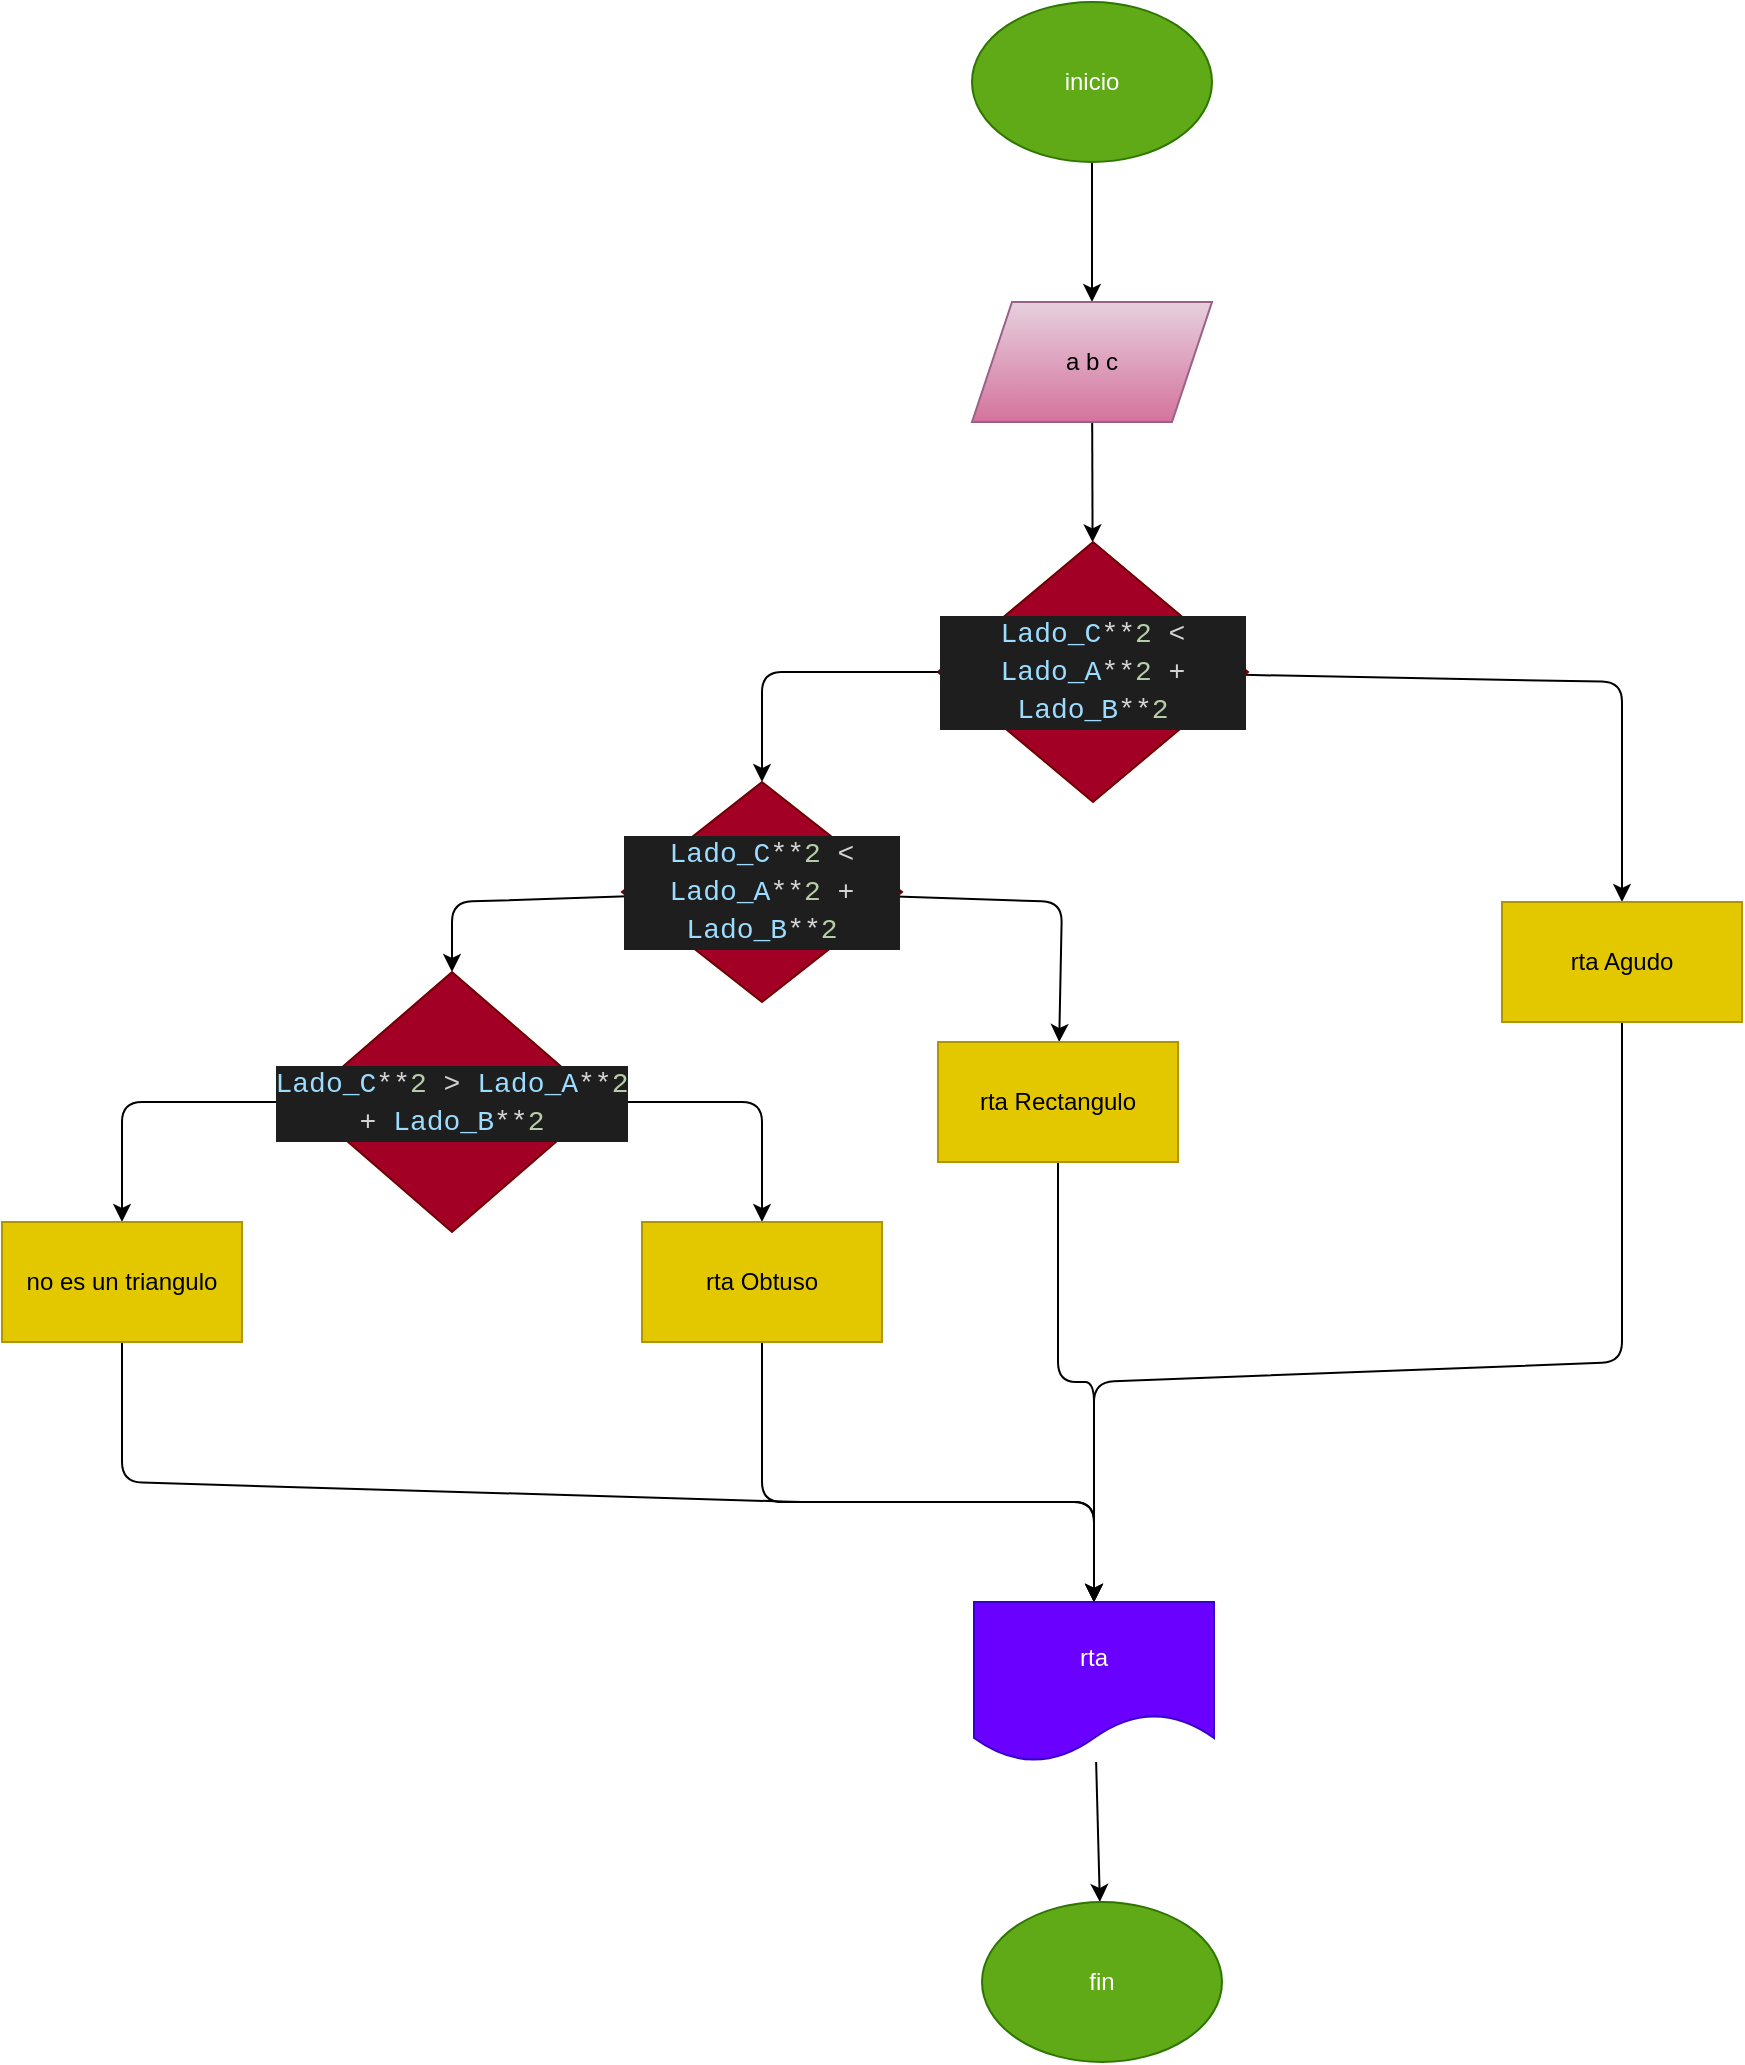 <mxfile>
    <diagram id="87UAZ_rI6F-EEQJ5ZE3l" name="Page-1">
        <mxGraphModel dx="1596" dy="568" grid="1" gridSize="10" guides="1" tooltips="1" connect="1" arrows="1" fold="1" page="1" pageScale="1" pageWidth="850" pageHeight="1100" math="0" shadow="0">
            <root>
                <mxCell id="0"/>
                <mxCell id="1" parent="0"/>
                <mxCell id="4" value="" style="edgeStyle=none;html=1;" edge="1" parent="1" source="2" target="3">
                    <mxGeometry relative="1" as="geometry"/>
                </mxCell>
                <mxCell id="2" value="inicio" style="ellipse;whiteSpace=wrap;html=1;fillColor=#60a917;fontColor=#ffffff;strokeColor=#2D7600;" vertex="1" parent="1">
                    <mxGeometry x="365" y="70" width="120" height="80" as="geometry"/>
                </mxCell>
                <mxCell id="14" style="edgeStyle=none;html=1;" edge="1" parent="1" source="3" target="5">
                    <mxGeometry relative="1" as="geometry"/>
                </mxCell>
                <mxCell id="3" value="a b c" style="shape=parallelogram;perimeter=parallelogramPerimeter;whiteSpace=wrap;html=1;fixedSize=1;fillColor=#e6d0de;gradientColor=#d5739d;strokeColor=#996185;" vertex="1" parent="1">
                    <mxGeometry x="365" y="220" width="120" height="60" as="geometry"/>
                </mxCell>
                <mxCell id="15" style="edgeStyle=none;html=1;entryX=0.5;entryY=0;entryDx=0;entryDy=0;" edge="1" parent="1" source="5" target="7">
                    <mxGeometry relative="1" as="geometry">
                        <Array as="points">
                            <mxPoint x="260" y="405"/>
                        </Array>
                    </mxGeometry>
                </mxCell>
                <mxCell id="16" style="edgeStyle=none;html=1;" edge="1" parent="1" source="5" target="6">
                    <mxGeometry relative="1" as="geometry">
                        <Array as="points">
                            <mxPoint x="690" y="410"/>
                        </Array>
                    </mxGeometry>
                </mxCell>
                <mxCell id="5" value="&lt;div style=&quot;color: rgb(212, 212, 212); background-color: rgb(30, 30, 30); font-family: Consolas, &amp;quot;Courier New&amp;quot;, monospace; font-size: 14px; line-height: 19px;&quot;&gt;&lt;span style=&quot;color: #9cdcfe;&quot;&gt;Lado_C&lt;/span&gt;**&lt;span style=&quot;color: #b5cea8;&quot;&gt;2&lt;/span&gt; &amp;lt; &lt;span style=&quot;color: #9cdcfe;&quot;&gt;Lado_A&lt;/span&gt;**&lt;span style=&quot;color: #b5cea8;&quot;&gt;2&lt;/span&gt; + &lt;span style=&quot;color: #9cdcfe;&quot;&gt;Lado_B&lt;/span&gt;**&lt;span style=&quot;color: #b5cea8;&quot;&gt;2&lt;/span&gt;&lt;/div&gt;" style="rhombus;whiteSpace=wrap;html=1;fillColor=#a20025;fontColor=#ffffff;strokeColor=#6F0000;" vertex="1" parent="1">
                    <mxGeometry x="348" y="340" width="155" height="130" as="geometry"/>
                </mxCell>
                <mxCell id="24" style="edgeStyle=none;html=1;entryX=0.5;entryY=0;entryDx=0;entryDy=0;" edge="1" parent="1" source="6" target="12">
                    <mxGeometry relative="1" as="geometry">
                        <Array as="points">
                            <mxPoint x="690" y="750"/>
                            <mxPoint x="426" y="760"/>
                        </Array>
                    </mxGeometry>
                </mxCell>
                <mxCell id="6" value="rta Agudo" style="rounded=0;whiteSpace=wrap;html=1;fillColor=#e3c800;fontColor=#000000;strokeColor=#B09500;" vertex="1" parent="1">
                    <mxGeometry x="630" y="520" width="120" height="60" as="geometry"/>
                </mxCell>
                <mxCell id="17" style="edgeStyle=none;html=1;" edge="1" parent="1" source="7" target="9">
                    <mxGeometry relative="1" as="geometry">
                        <Array as="points">
                            <mxPoint x="410" y="520"/>
                        </Array>
                    </mxGeometry>
                </mxCell>
                <mxCell id="18" style="edgeStyle=none;html=1;entryX=0.5;entryY=0;entryDx=0;entryDy=0;" edge="1" parent="1" source="7" target="8">
                    <mxGeometry relative="1" as="geometry">
                        <Array as="points">
                            <mxPoint x="105" y="520"/>
                        </Array>
                    </mxGeometry>
                </mxCell>
                <mxCell id="7" value="&lt;div style=&quot;color: rgb(212, 212, 212); background-color: rgb(30, 30, 30); font-family: Consolas, &amp;quot;Courier New&amp;quot;, monospace; font-size: 14px; line-height: 19px;&quot;&gt;&lt;span style=&quot;color: #9cdcfe;&quot;&gt;Lado_C&lt;/span&gt;**&lt;span style=&quot;color: #b5cea8;&quot;&gt;2&lt;/span&gt; &amp;lt; &lt;span style=&quot;color: #9cdcfe;&quot;&gt;Lado_A&lt;/span&gt;**&lt;span style=&quot;color: #b5cea8;&quot;&gt;2&lt;/span&gt; + &lt;span style=&quot;color: #9cdcfe;&quot;&gt;Lado_B&lt;/span&gt;**&lt;span style=&quot;color: #b5cea8;&quot;&gt;2&lt;/span&gt;&lt;/div&gt;" style="rhombus;whiteSpace=wrap;html=1;fillColor=#a20025;fontColor=#ffffff;strokeColor=#6F0000;" vertex="1" parent="1">
                    <mxGeometry x="190" y="460" width="140" height="110" as="geometry"/>
                </mxCell>
                <mxCell id="19" style="edgeStyle=none;html=1;" edge="1" parent="1" source="8" target="10">
                    <mxGeometry relative="1" as="geometry">
                        <Array as="points">
                            <mxPoint x="260" y="620"/>
                        </Array>
                    </mxGeometry>
                </mxCell>
                <mxCell id="20" style="edgeStyle=none;html=1;entryX=0.5;entryY=0;entryDx=0;entryDy=0;" edge="1" parent="1" source="8" target="11">
                    <mxGeometry relative="1" as="geometry">
                        <Array as="points">
                            <mxPoint x="-60" y="620"/>
                        </Array>
                    </mxGeometry>
                </mxCell>
                <mxCell id="8" value="&lt;div style=&quot;color: rgb(212, 212, 212); background-color: rgb(30, 30, 30); font-family: Consolas, &amp;quot;Courier New&amp;quot;, monospace; font-size: 14px; line-height: 19px;&quot;&gt;&lt;span style=&quot;color: #9cdcfe;&quot;&gt;Lado_C&lt;/span&gt;**&lt;span style=&quot;color: #b5cea8;&quot;&gt;2&lt;/span&gt;&amp;nbsp;&amp;gt;&amp;nbsp;&lt;span style=&quot;color: #9cdcfe;&quot;&gt;Lado_A&lt;/span&gt;**&lt;span style=&quot;color: #b5cea8;&quot;&gt;2&lt;/span&gt; + &lt;span style=&quot;color: #9cdcfe;&quot;&gt;Lado_B&lt;/span&gt;**&lt;span style=&quot;color: #b5cea8;&quot;&gt;2&lt;/span&gt;&lt;/div&gt;" style="rhombus;whiteSpace=wrap;html=1;fillColor=#a20025;fontColor=#ffffff;strokeColor=#6F0000;" vertex="1" parent="1">
                    <mxGeometry x="30" y="555" width="150" height="130" as="geometry"/>
                </mxCell>
                <mxCell id="23" style="edgeStyle=none;html=1;entryX=0.5;entryY=0;entryDx=0;entryDy=0;" edge="1" parent="1" source="9" target="12">
                    <mxGeometry relative="1" as="geometry">
                        <Array as="points">
                            <mxPoint x="408" y="760"/>
                            <mxPoint x="426" y="760"/>
                        </Array>
                    </mxGeometry>
                </mxCell>
                <mxCell id="9" value="rta Rectangulo" style="rounded=0;whiteSpace=wrap;html=1;fillColor=#e3c800;fontColor=#000000;strokeColor=#B09500;" vertex="1" parent="1">
                    <mxGeometry x="348" y="590" width="120" height="60" as="geometry"/>
                </mxCell>
                <mxCell id="22" style="edgeStyle=none;html=1;entryX=0.5;entryY=0;entryDx=0;entryDy=0;" edge="1" parent="1" source="10" target="12">
                    <mxGeometry relative="1" as="geometry">
                        <Array as="points">
                            <mxPoint x="260" y="820"/>
                            <mxPoint x="426" y="820"/>
                        </Array>
                    </mxGeometry>
                </mxCell>
                <mxCell id="10" value="rta Obtuso" style="rounded=0;whiteSpace=wrap;html=1;fillColor=#e3c800;fontColor=#000000;strokeColor=#B09500;" vertex="1" parent="1">
                    <mxGeometry x="200" y="680" width="120" height="60" as="geometry"/>
                </mxCell>
                <mxCell id="21" style="edgeStyle=none;html=1;entryX=0.5;entryY=0;entryDx=0;entryDy=0;" edge="1" parent="1" source="11" target="12">
                    <mxGeometry relative="1" as="geometry">
                        <Array as="points">
                            <mxPoint x="-60" y="810"/>
                            <mxPoint x="280" y="820"/>
                            <mxPoint x="426" y="820"/>
                        </Array>
                    </mxGeometry>
                </mxCell>
                <mxCell id="11" value="no es un triangulo" style="rounded=0;whiteSpace=wrap;html=1;fillColor=#e3c800;fontColor=#000000;strokeColor=#B09500;" vertex="1" parent="1">
                    <mxGeometry x="-120" y="680" width="120" height="60" as="geometry"/>
                </mxCell>
                <mxCell id="25" style="edgeStyle=none;html=1;" edge="1" parent="1" source="12" target="13">
                    <mxGeometry relative="1" as="geometry"/>
                </mxCell>
                <mxCell id="12" value="rta" style="shape=document;whiteSpace=wrap;html=1;boundedLbl=1;fillColor=#6a00ff;fontColor=#ffffff;strokeColor=#3700CC;" vertex="1" parent="1">
                    <mxGeometry x="366" y="870" width="120" height="80" as="geometry"/>
                </mxCell>
                <mxCell id="13" value="fin" style="ellipse;whiteSpace=wrap;html=1;fillColor=#60a917;fontColor=#ffffff;strokeColor=#2D7600;" vertex="1" parent="1">
                    <mxGeometry x="370" y="1020" width="120" height="80" as="geometry"/>
                </mxCell>
            </root>
        </mxGraphModel>
    </diagram>
</mxfile>